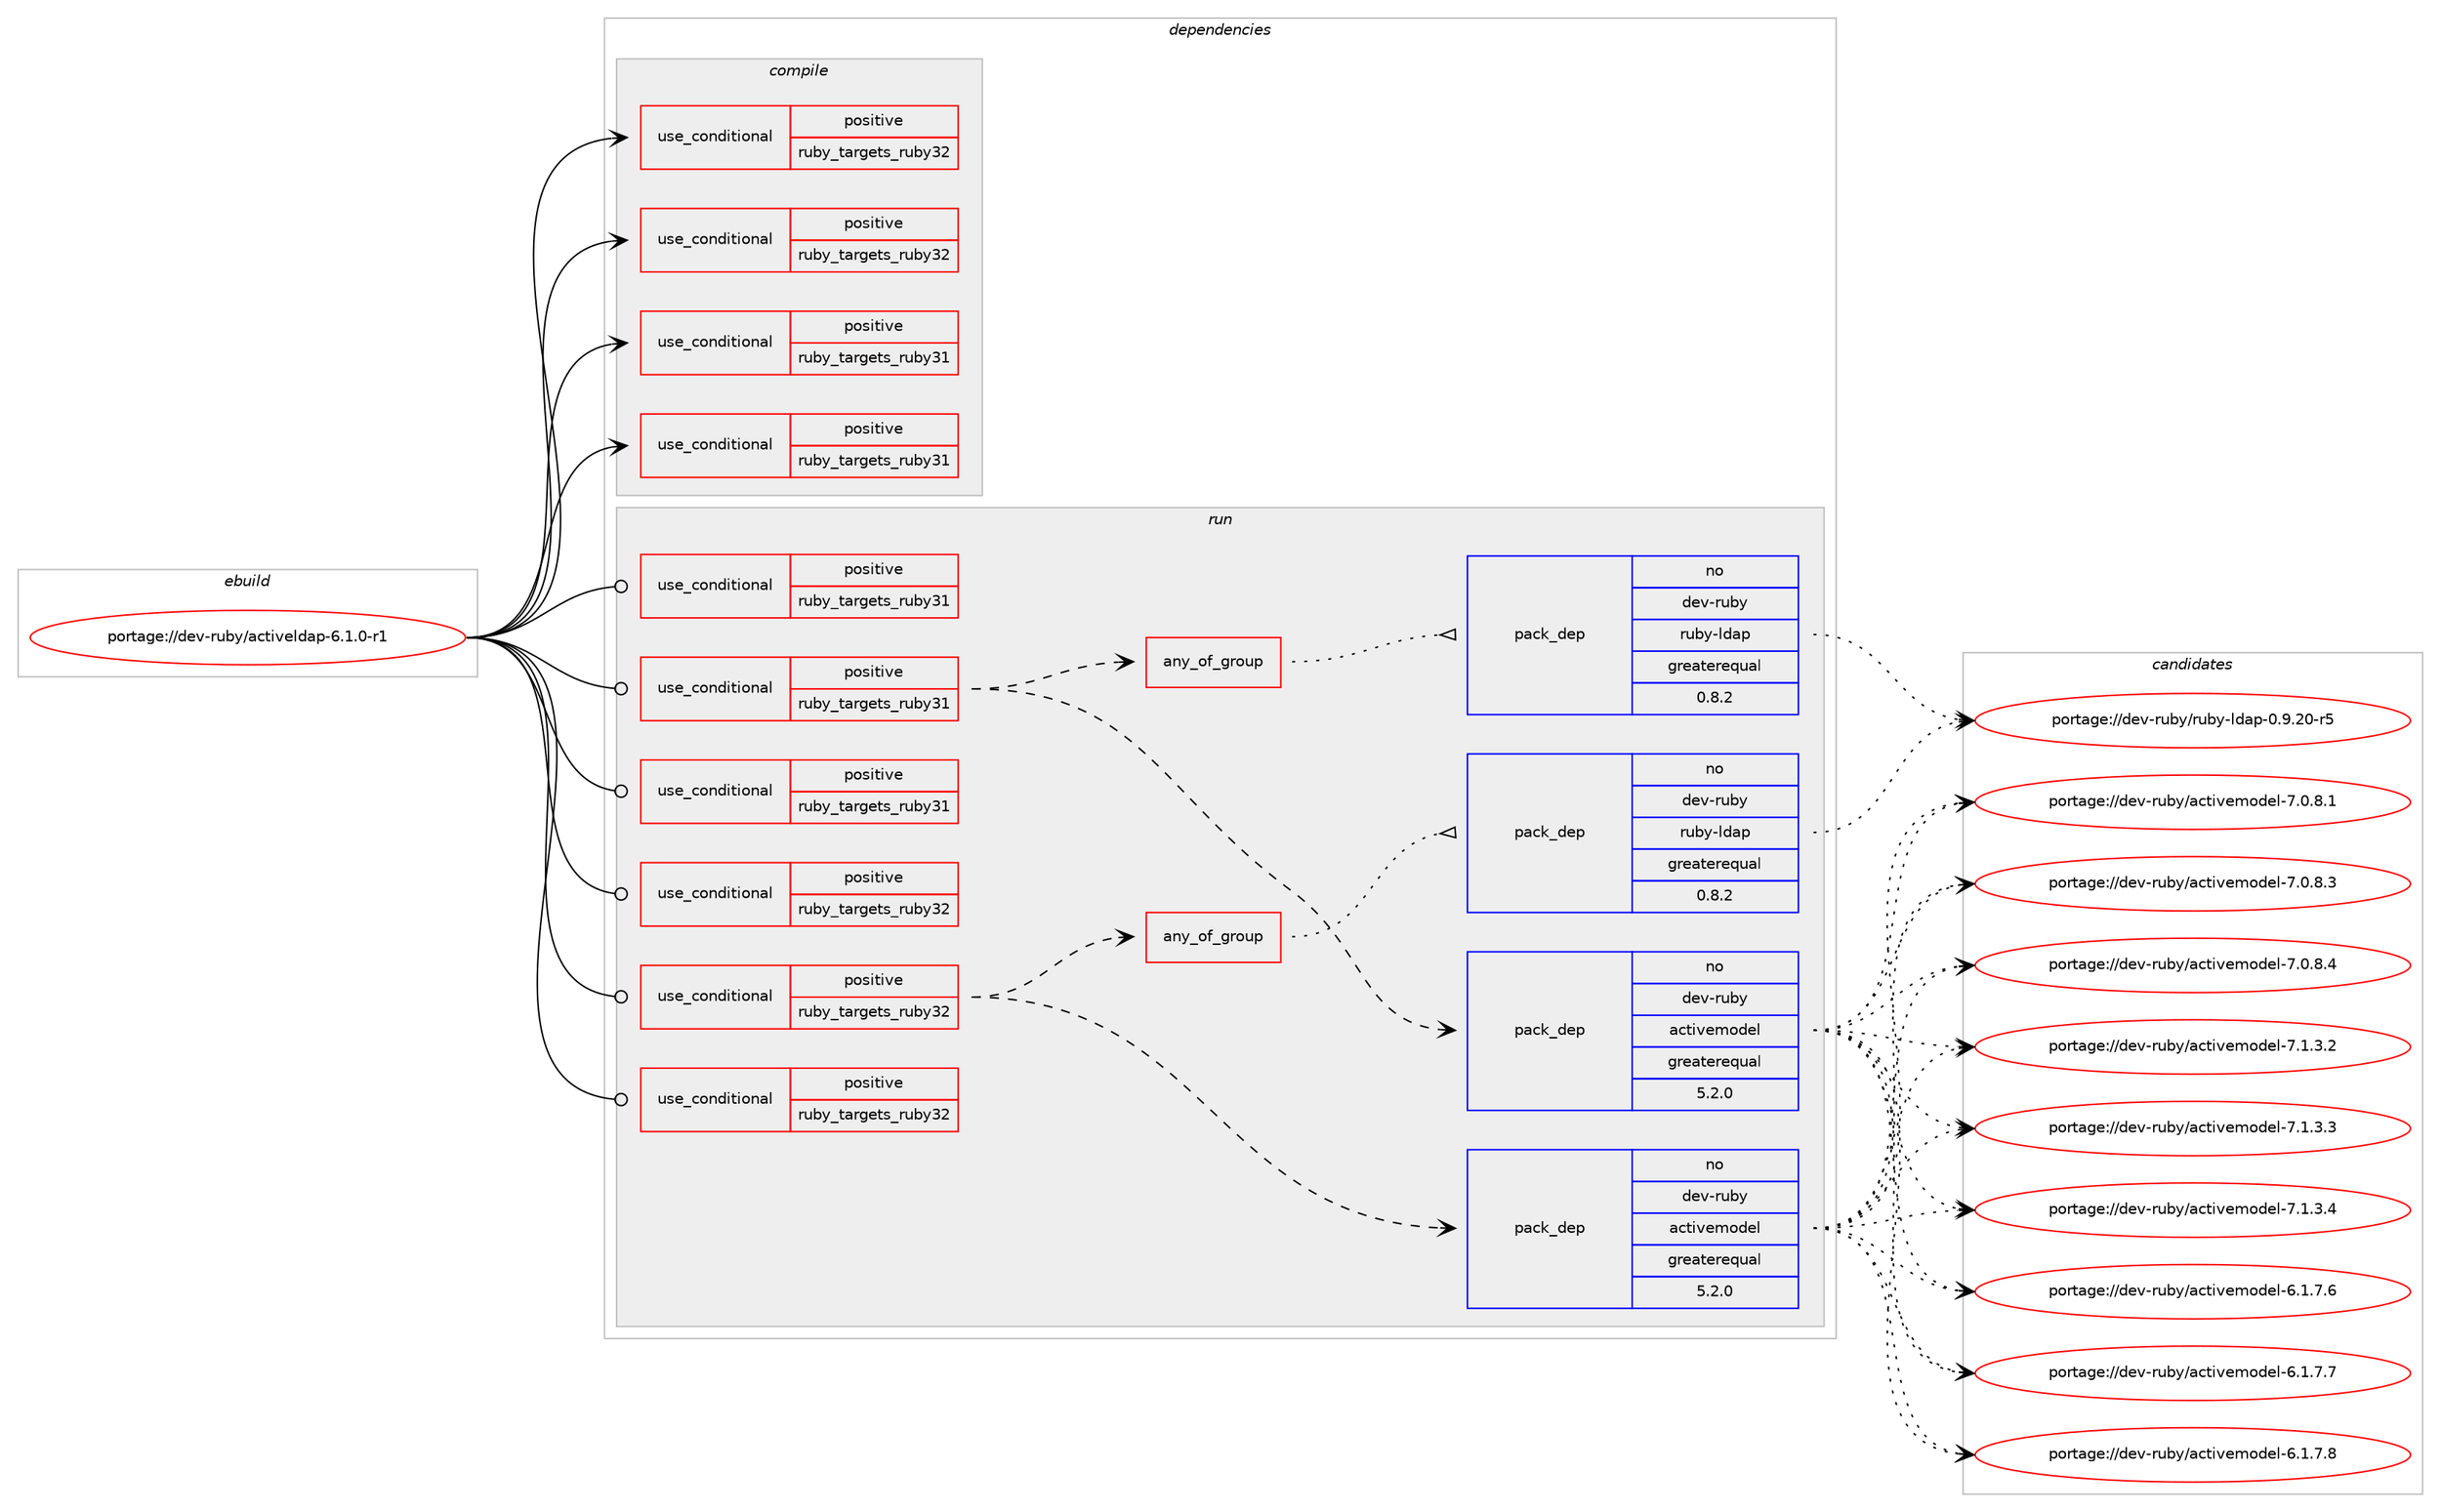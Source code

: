 digraph prolog {

# *************
# Graph options
# *************

newrank=true;
concentrate=true;
compound=true;
graph [rankdir=LR,fontname=Helvetica,fontsize=10,ranksep=1.5];#, ranksep=2.5, nodesep=0.2];
edge  [arrowhead=vee];
node  [fontname=Helvetica,fontsize=10];

# **********
# The ebuild
# **********

subgraph cluster_leftcol {
color=gray;
rank=same;
label=<<i>ebuild</i>>;
id [label="portage://dev-ruby/activeldap-6.1.0-r1", color=red, width=4, href="../dev-ruby/activeldap-6.1.0-r1.svg"];
}

# ****************
# The dependencies
# ****************

subgraph cluster_midcol {
color=gray;
label=<<i>dependencies</i>>;
subgraph cluster_compile {
fillcolor="#eeeeee";
style=filled;
label=<<i>compile</i>>;
subgraph cond42306 {
dependency88653 [label=<<TABLE BORDER="0" CELLBORDER="1" CELLSPACING="0" CELLPADDING="4"><TR><TD ROWSPAN="3" CELLPADDING="10">use_conditional</TD></TR><TR><TD>positive</TD></TR><TR><TD>ruby_targets_ruby31</TD></TR></TABLE>>, shape=none, color=red];
# *** BEGIN UNKNOWN DEPENDENCY TYPE (TODO) ***
# dependency88653 -> package_dependency(portage://dev-ruby/activeldap-6.1.0-r1,install,no,dev-lang,ruby,none,[,,],[slot(3.1)],[])
# *** END UNKNOWN DEPENDENCY TYPE (TODO) ***

}
id:e -> dependency88653:w [weight=20,style="solid",arrowhead="vee"];
subgraph cond42307 {
dependency88654 [label=<<TABLE BORDER="0" CELLBORDER="1" CELLSPACING="0" CELLPADDING="4"><TR><TD ROWSPAN="3" CELLPADDING="10">use_conditional</TD></TR><TR><TD>positive</TD></TR><TR><TD>ruby_targets_ruby31</TD></TR></TABLE>>, shape=none, color=red];
# *** BEGIN UNKNOWN DEPENDENCY TYPE (TODO) ***
# dependency88654 -> package_dependency(portage://dev-ruby/activeldap-6.1.0-r1,install,no,virtual,rubygems,none,[,,],[],[use(enable(ruby_targets_ruby31),negative)])
# *** END UNKNOWN DEPENDENCY TYPE (TODO) ***

}
id:e -> dependency88654:w [weight=20,style="solid",arrowhead="vee"];
subgraph cond42308 {
dependency88655 [label=<<TABLE BORDER="0" CELLBORDER="1" CELLSPACING="0" CELLPADDING="4"><TR><TD ROWSPAN="3" CELLPADDING="10">use_conditional</TD></TR><TR><TD>positive</TD></TR><TR><TD>ruby_targets_ruby32</TD></TR></TABLE>>, shape=none, color=red];
# *** BEGIN UNKNOWN DEPENDENCY TYPE (TODO) ***
# dependency88655 -> package_dependency(portage://dev-ruby/activeldap-6.1.0-r1,install,no,dev-lang,ruby,none,[,,],[slot(3.2)],[])
# *** END UNKNOWN DEPENDENCY TYPE (TODO) ***

}
id:e -> dependency88655:w [weight=20,style="solid",arrowhead="vee"];
subgraph cond42309 {
dependency88656 [label=<<TABLE BORDER="0" CELLBORDER="1" CELLSPACING="0" CELLPADDING="4"><TR><TD ROWSPAN="3" CELLPADDING="10">use_conditional</TD></TR><TR><TD>positive</TD></TR><TR><TD>ruby_targets_ruby32</TD></TR></TABLE>>, shape=none, color=red];
# *** BEGIN UNKNOWN DEPENDENCY TYPE (TODO) ***
# dependency88656 -> package_dependency(portage://dev-ruby/activeldap-6.1.0-r1,install,no,virtual,rubygems,none,[,,],[],[use(enable(ruby_targets_ruby32),negative)])
# *** END UNKNOWN DEPENDENCY TYPE (TODO) ***

}
id:e -> dependency88656:w [weight=20,style="solid",arrowhead="vee"];
}
subgraph cluster_compileandrun {
fillcolor="#eeeeee";
style=filled;
label=<<i>compile and run</i>>;
}
subgraph cluster_run {
fillcolor="#eeeeee";
style=filled;
label=<<i>run</i>>;
subgraph cond42310 {
dependency88657 [label=<<TABLE BORDER="0" CELLBORDER="1" CELLSPACING="0" CELLPADDING="4"><TR><TD ROWSPAN="3" CELLPADDING="10">use_conditional</TD></TR><TR><TD>positive</TD></TR><TR><TD>ruby_targets_ruby31</TD></TR></TABLE>>, shape=none, color=red];
# *** BEGIN UNKNOWN DEPENDENCY TYPE (TODO) ***
# dependency88657 -> package_dependency(portage://dev-ruby/activeldap-6.1.0-r1,run,no,dev-lang,ruby,none,[,,],[slot(3.1)],[])
# *** END UNKNOWN DEPENDENCY TYPE (TODO) ***

}
id:e -> dependency88657:w [weight=20,style="solid",arrowhead="odot"];
subgraph cond42311 {
dependency88658 [label=<<TABLE BORDER="0" CELLBORDER="1" CELLSPACING="0" CELLPADDING="4"><TR><TD ROWSPAN="3" CELLPADDING="10">use_conditional</TD></TR><TR><TD>positive</TD></TR><TR><TD>ruby_targets_ruby31</TD></TR></TABLE>>, shape=none, color=red];
subgraph pack45103 {
dependency88659 [label=<<TABLE BORDER="0" CELLBORDER="1" CELLSPACING="0" CELLPADDING="4" WIDTH="220"><TR><TD ROWSPAN="6" CELLPADDING="30">pack_dep</TD></TR><TR><TD WIDTH="110">no</TD></TR><TR><TD>dev-ruby</TD></TR><TR><TD>activemodel</TD></TR><TR><TD>greaterequal</TD></TR><TR><TD>5.2.0</TD></TR></TABLE>>, shape=none, color=blue];
}
dependency88658:e -> dependency88659:w [weight=20,style="dashed",arrowhead="vee"];
# *** BEGIN UNKNOWN DEPENDENCY TYPE (TODO) ***
# dependency88658 -> package_dependency(portage://dev-ruby/activeldap-6.1.0-r1,run,no,dev-ruby,builder,none,[,,],[],[use(enable(ruby_targets_ruby31),negative)])
# *** END UNKNOWN DEPENDENCY TYPE (TODO) ***

# *** BEGIN UNKNOWN DEPENDENCY TYPE (TODO) ***
# dependency88658 -> package_dependency(portage://dev-ruby/activeldap-6.1.0-r1,run,no,dev-ruby,locale,none,[,,],[],[use(enable(ruby_targets_ruby31),negative)])
# *** END UNKNOWN DEPENDENCY TYPE (TODO) ***

# *** BEGIN UNKNOWN DEPENDENCY TYPE (TODO) ***
# dependency88658 -> package_dependency(portage://dev-ruby/activeldap-6.1.0-r1,run,no,dev-ruby,ruby-gettext,none,[,,],[],[use(enable(ruby_targets_ruby31),negative)])
# *** END UNKNOWN DEPENDENCY TYPE (TODO) ***

# *** BEGIN UNKNOWN DEPENDENCY TYPE (TODO) ***
# dependency88658 -> package_dependency(portage://dev-ruby/activeldap-6.1.0-r1,run,no,dev-ruby,gettext_i18n_rails,none,[,,],[],[use(enable(ruby_targets_ruby31),negative)])
# *** END UNKNOWN DEPENDENCY TYPE (TODO) ***

subgraph any1102 {
dependency88660 [label=<<TABLE BORDER="0" CELLBORDER="1" CELLSPACING="0" CELLPADDING="4"><TR><TD CELLPADDING="10">any_of_group</TD></TR></TABLE>>, shape=none, color=red];# *** BEGIN UNKNOWN DEPENDENCY TYPE (TODO) ***
# dependency88660 -> package_dependency(portage://dev-ruby/activeldap-6.1.0-r1,run,no,dev-ruby,ruby-net-ldap,none,[,,],[],[use(enable(ruby_targets_ruby31),negative)])
# *** END UNKNOWN DEPENDENCY TYPE (TODO) ***

subgraph pack45104 {
dependency88661 [label=<<TABLE BORDER="0" CELLBORDER="1" CELLSPACING="0" CELLPADDING="4" WIDTH="220"><TR><TD ROWSPAN="6" CELLPADDING="30">pack_dep</TD></TR><TR><TD WIDTH="110">no</TD></TR><TR><TD>dev-ruby</TD></TR><TR><TD>ruby-ldap</TD></TR><TR><TD>greaterequal</TD></TR><TR><TD>0.8.2</TD></TR></TABLE>>, shape=none, color=blue];
}
dependency88660:e -> dependency88661:w [weight=20,style="dotted",arrowhead="oinv"];
}
dependency88658:e -> dependency88660:w [weight=20,style="dashed",arrowhead="vee"];
}
id:e -> dependency88658:w [weight=20,style="solid",arrowhead="odot"];
subgraph cond42312 {
dependency88662 [label=<<TABLE BORDER="0" CELLBORDER="1" CELLSPACING="0" CELLPADDING="4"><TR><TD ROWSPAN="3" CELLPADDING="10">use_conditional</TD></TR><TR><TD>positive</TD></TR><TR><TD>ruby_targets_ruby31</TD></TR></TABLE>>, shape=none, color=red];
# *** BEGIN UNKNOWN DEPENDENCY TYPE (TODO) ***
# dependency88662 -> package_dependency(portage://dev-ruby/activeldap-6.1.0-r1,run,no,virtual,rubygems,none,[,,],[],[use(enable(ruby_targets_ruby31),negative)])
# *** END UNKNOWN DEPENDENCY TYPE (TODO) ***

}
id:e -> dependency88662:w [weight=20,style="solid",arrowhead="odot"];
subgraph cond42313 {
dependency88663 [label=<<TABLE BORDER="0" CELLBORDER="1" CELLSPACING="0" CELLPADDING="4"><TR><TD ROWSPAN="3" CELLPADDING="10">use_conditional</TD></TR><TR><TD>positive</TD></TR><TR><TD>ruby_targets_ruby32</TD></TR></TABLE>>, shape=none, color=red];
# *** BEGIN UNKNOWN DEPENDENCY TYPE (TODO) ***
# dependency88663 -> package_dependency(portage://dev-ruby/activeldap-6.1.0-r1,run,no,dev-lang,ruby,none,[,,],[slot(3.2)],[])
# *** END UNKNOWN DEPENDENCY TYPE (TODO) ***

}
id:e -> dependency88663:w [weight=20,style="solid",arrowhead="odot"];
subgraph cond42314 {
dependency88664 [label=<<TABLE BORDER="0" CELLBORDER="1" CELLSPACING="0" CELLPADDING="4"><TR><TD ROWSPAN="3" CELLPADDING="10">use_conditional</TD></TR><TR><TD>positive</TD></TR><TR><TD>ruby_targets_ruby32</TD></TR></TABLE>>, shape=none, color=red];
subgraph pack45105 {
dependency88665 [label=<<TABLE BORDER="0" CELLBORDER="1" CELLSPACING="0" CELLPADDING="4" WIDTH="220"><TR><TD ROWSPAN="6" CELLPADDING="30">pack_dep</TD></TR><TR><TD WIDTH="110">no</TD></TR><TR><TD>dev-ruby</TD></TR><TR><TD>activemodel</TD></TR><TR><TD>greaterequal</TD></TR><TR><TD>5.2.0</TD></TR></TABLE>>, shape=none, color=blue];
}
dependency88664:e -> dependency88665:w [weight=20,style="dashed",arrowhead="vee"];
# *** BEGIN UNKNOWN DEPENDENCY TYPE (TODO) ***
# dependency88664 -> package_dependency(portage://dev-ruby/activeldap-6.1.0-r1,run,no,dev-ruby,builder,none,[,,],[],[use(enable(ruby_targets_ruby32),negative)])
# *** END UNKNOWN DEPENDENCY TYPE (TODO) ***

# *** BEGIN UNKNOWN DEPENDENCY TYPE (TODO) ***
# dependency88664 -> package_dependency(portage://dev-ruby/activeldap-6.1.0-r1,run,no,dev-ruby,locale,none,[,,],[],[use(enable(ruby_targets_ruby32),negative)])
# *** END UNKNOWN DEPENDENCY TYPE (TODO) ***

# *** BEGIN UNKNOWN DEPENDENCY TYPE (TODO) ***
# dependency88664 -> package_dependency(portage://dev-ruby/activeldap-6.1.0-r1,run,no,dev-ruby,ruby-gettext,none,[,,],[],[use(enable(ruby_targets_ruby32),negative)])
# *** END UNKNOWN DEPENDENCY TYPE (TODO) ***

# *** BEGIN UNKNOWN DEPENDENCY TYPE (TODO) ***
# dependency88664 -> package_dependency(portage://dev-ruby/activeldap-6.1.0-r1,run,no,dev-ruby,gettext_i18n_rails,none,[,,],[],[use(enable(ruby_targets_ruby32),negative)])
# *** END UNKNOWN DEPENDENCY TYPE (TODO) ***

subgraph any1103 {
dependency88666 [label=<<TABLE BORDER="0" CELLBORDER="1" CELLSPACING="0" CELLPADDING="4"><TR><TD CELLPADDING="10">any_of_group</TD></TR></TABLE>>, shape=none, color=red];# *** BEGIN UNKNOWN DEPENDENCY TYPE (TODO) ***
# dependency88666 -> package_dependency(portage://dev-ruby/activeldap-6.1.0-r1,run,no,dev-ruby,ruby-net-ldap,none,[,,],[],[use(enable(ruby_targets_ruby32),negative)])
# *** END UNKNOWN DEPENDENCY TYPE (TODO) ***

subgraph pack45106 {
dependency88667 [label=<<TABLE BORDER="0" CELLBORDER="1" CELLSPACING="0" CELLPADDING="4" WIDTH="220"><TR><TD ROWSPAN="6" CELLPADDING="30">pack_dep</TD></TR><TR><TD WIDTH="110">no</TD></TR><TR><TD>dev-ruby</TD></TR><TR><TD>ruby-ldap</TD></TR><TR><TD>greaterequal</TD></TR><TR><TD>0.8.2</TD></TR></TABLE>>, shape=none, color=blue];
}
dependency88666:e -> dependency88667:w [weight=20,style="dotted",arrowhead="oinv"];
}
dependency88664:e -> dependency88666:w [weight=20,style="dashed",arrowhead="vee"];
}
id:e -> dependency88664:w [weight=20,style="solid",arrowhead="odot"];
subgraph cond42315 {
dependency88668 [label=<<TABLE BORDER="0" CELLBORDER="1" CELLSPACING="0" CELLPADDING="4"><TR><TD ROWSPAN="3" CELLPADDING="10">use_conditional</TD></TR><TR><TD>positive</TD></TR><TR><TD>ruby_targets_ruby32</TD></TR></TABLE>>, shape=none, color=red];
# *** BEGIN UNKNOWN DEPENDENCY TYPE (TODO) ***
# dependency88668 -> package_dependency(portage://dev-ruby/activeldap-6.1.0-r1,run,no,virtual,rubygems,none,[,,],[],[use(enable(ruby_targets_ruby32),negative)])
# *** END UNKNOWN DEPENDENCY TYPE (TODO) ***

}
id:e -> dependency88668:w [weight=20,style="solid",arrowhead="odot"];
}
}

# **************
# The candidates
# **************

subgraph cluster_choices {
rank=same;
color=gray;
label=<<i>candidates</i>>;

subgraph choice45103 {
color=black;
nodesep=1;
choice10010111845114117981214797991161051181011091111001011084554464946554654 [label="portage://dev-ruby/activemodel-6.1.7.6", color=red, width=4,href="../dev-ruby/activemodel-6.1.7.6.svg"];
choice10010111845114117981214797991161051181011091111001011084554464946554655 [label="portage://dev-ruby/activemodel-6.1.7.7", color=red, width=4,href="../dev-ruby/activemodel-6.1.7.7.svg"];
choice10010111845114117981214797991161051181011091111001011084554464946554656 [label="portage://dev-ruby/activemodel-6.1.7.8", color=red, width=4,href="../dev-ruby/activemodel-6.1.7.8.svg"];
choice10010111845114117981214797991161051181011091111001011084555464846564649 [label="portage://dev-ruby/activemodel-7.0.8.1", color=red, width=4,href="../dev-ruby/activemodel-7.0.8.1.svg"];
choice10010111845114117981214797991161051181011091111001011084555464846564651 [label="portage://dev-ruby/activemodel-7.0.8.3", color=red, width=4,href="../dev-ruby/activemodel-7.0.8.3.svg"];
choice10010111845114117981214797991161051181011091111001011084555464846564652 [label="portage://dev-ruby/activemodel-7.0.8.4", color=red, width=4,href="../dev-ruby/activemodel-7.0.8.4.svg"];
choice10010111845114117981214797991161051181011091111001011084555464946514650 [label="portage://dev-ruby/activemodel-7.1.3.2", color=red, width=4,href="../dev-ruby/activemodel-7.1.3.2.svg"];
choice10010111845114117981214797991161051181011091111001011084555464946514651 [label="portage://dev-ruby/activemodel-7.1.3.3", color=red, width=4,href="../dev-ruby/activemodel-7.1.3.3.svg"];
choice10010111845114117981214797991161051181011091111001011084555464946514652 [label="portage://dev-ruby/activemodel-7.1.3.4", color=red, width=4,href="../dev-ruby/activemodel-7.1.3.4.svg"];
dependency88659:e -> choice10010111845114117981214797991161051181011091111001011084554464946554654:w [style=dotted,weight="100"];
dependency88659:e -> choice10010111845114117981214797991161051181011091111001011084554464946554655:w [style=dotted,weight="100"];
dependency88659:e -> choice10010111845114117981214797991161051181011091111001011084554464946554656:w [style=dotted,weight="100"];
dependency88659:e -> choice10010111845114117981214797991161051181011091111001011084555464846564649:w [style=dotted,weight="100"];
dependency88659:e -> choice10010111845114117981214797991161051181011091111001011084555464846564651:w [style=dotted,weight="100"];
dependency88659:e -> choice10010111845114117981214797991161051181011091111001011084555464846564652:w [style=dotted,weight="100"];
dependency88659:e -> choice10010111845114117981214797991161051181011091111001011084555464946514650:w [style=dotted,weight="100"];
dependency88659:e -> choice10010111845114117981214797991161051181011091111001011084555464946514651:w [style=dotted,weight="100"];
dependency88659:e -> choice10010111845114117981214797991161051181011091111001011084555464946514652:w [style=dotted,weight="100"];
}
subgraph choice45104 {
color=black;
nodesep=1;
choice100101118451141179812147114117981214510810097112454846574650484511453 [label="portage://dev-ruby/ruby-ldap-0.9.20-r5", color=red, width=4,href="../dev-ruby/ruby-ldap-0.9.20-r5.svg"];
dependency88661:e -> choice100101118451141179812147114117981214510810097112454846574650484511453:w [style=dotted,weight="100"];
}
subgraph choice45105 {
color=black;
nodesep=1;
choice10010111845114117981214797991161051181011091111001011084554464946554654 [label="portage://dev-ruby/activemodel-6.1.7.6", color=red, width=4,href="../dev-ruby/activemodel-6.1.7.6.svg"];
choice10010111845114117981214797991161051181011091111001011084554464946554655 [label="portage://dev-ruby/activemodel-6.1.7.7", color=red, width=4,href="../dev-ruby/activemodel-6.1.7.7.svg"];
choice10010111845114117981214797991161051181011091111001011084554464946554656 [label="portage://dev-ruby/activemodel-6.1.7.8", color=red, width=4,href="../dev-ruby/activemodel-6.1.7.8.svg"];
choice10010111845114117981214797991161051181011091111001011084555464846564649 [label="portage://dev-ruby/activemodel-7.0.8.1", color=red, width=4,href="../dev-ruby/activemodel-7.0.8.1.svg"];
choice10010111845114117981214797991161051181011091111001011084555464846564651 [label="portage://dev-ruby/activemodel-7.0.8.3", color=red, width=4,href="../dev-ruby/activemodel-7.0.8.3.svg"];
choice10010111845114117981214797991161051181011091111001011084555464846564652 [label="portage://dev-ruby/activemodel-7.0.8.4", color=red, width=4,href="../dev-ruby/activemodel-7.0.8.4.svg"];
choice10010111845114117981214797991161051181011091111001011084555464946514650 [label="portage://dev-ruby/activemodel-7.1.3.2", color=red, width=4,href="../dev-ruby/activemodel-7.1.3.2.svg"];
choice10010111845114117981214797991161051181011091111001011084555464946514651 [label="portage://dev-ruby/activemodel-7.1.3.3", color=red, width=4,href="../dev-ruby/activemodel-7.1.3.3.svg"];
choice10010111845114117981214797991161051181011091111001011084555464946514652 [label="portage://dev-ruby/activemodel-7.1.3.4", color=red, width=4,href="../dev-ruby/activemodel-7.1.3.4.svg"];
dependency88665:e -> choice10010111845114117981214797991161051181011091111001011084554464946554654:w [style=dotted,weight="100"];
dependency88665:e -> choice10010111845114117981214797991161051181011091111001011084554464946554655:w [style=dotted,weight="100"];
dependency88665:e -> choice10010111845114117981214797991161051181011091111001011084554464946554656:w [style=dotted,weight="100"];
dependency88665:e -> choice10010111845114117981214797991161051181011091111001011084555464846564649:w [style=dotted,weight="100"];
dependency88665:e -> choice10010111845114117981214797991161051181011091111001011084555464846564651:w [style=dotted,weight="100"];
dependency88665:e -> choice10010111845114117981214797991161051181011091111001011084555464846564652:w [style=dotted,weight="100"];
dependency88665:e -> choice10010111845114117981214797991161051181011091111001011084555464946514650:w [style=dotted,weight="100"];
dependency88665:e -> choice10010111845114117981214797991161051181011091111001011084555464946514651:w [style=dotted,weight="100"];
dependency88665:e -> choice10010111845114117981214797991161051181011091111001011084555464946514652:w [style=dotted,weight="100"];
}
subgraph choice45106 {
color=black;
nodesep=1;
choice100101118451141179812147114117981214510810097112454846574650484511453 [label="portage://dev-ruby/ruby-ldap-0.9.20-r5", color=red, width=4,href="../dev-ruby/ruby-ldap-0.9.20-r5.svg"];
dependency88667:e -> choice100101118451141179812147114117981214510810097112454846574650484511453:w [style=dotted,weight="100"];
}
}

}
